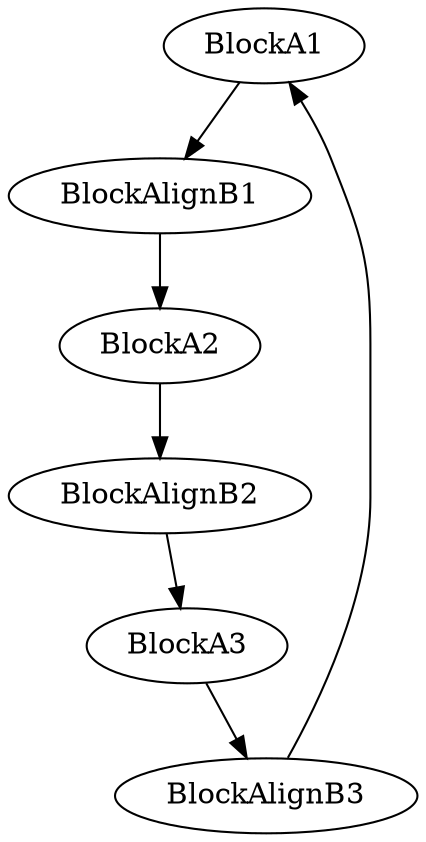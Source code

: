 digraph blockAlign2 {
name=blockAlign2
BlockA1 [cpu=0 patentry=1 patexit=1 pattern=A tperiod=1000 type=block]
BlockAlignB1 [cpu=0 patentry=1 patexit=1 pattern=A tperiod=1000 type=blockalign]
BlockA1 -> BlockAlignB1 -> BlockA2 [type=defdst]
BlockA2 [cpu=0 patentry=1 patexit=1 pattern=A tperiod=1000 type=block]
BlockAlignB2 [cpu=0 patentry=1 patexit=1 pattern=A tperiod=1000 type=blockalign]
BlockA2 -> BlockAlignB2 -> BlockA3 [type=defdst]
BlockA3 [cpu=0 patentry=1 patexit=1 pattern=A tperiod=1000 type=block]
BlockAlignB3 [cpu=0 patentry=1 patexit=1 pattern=A tperiod=1000 type=blockalign]
BlockA3 -> BlockAlignB3 -> BlockA1 [type=defdst]
}
